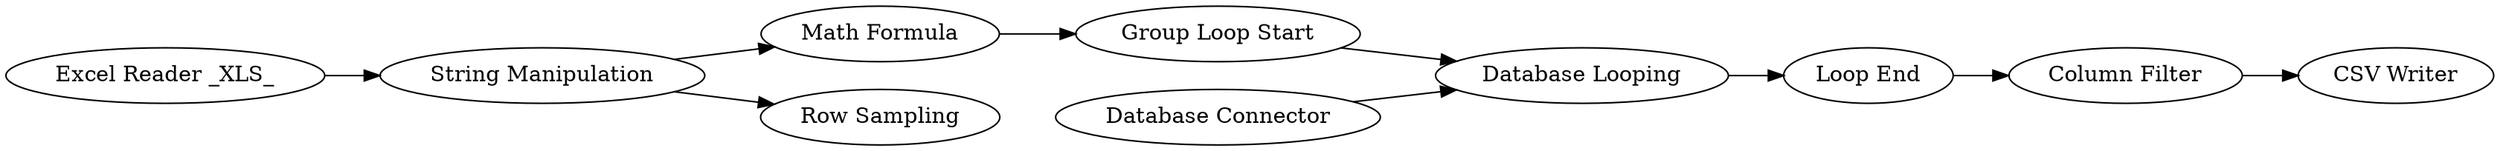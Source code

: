 digraph {
	114 -> 115
	8 -> 120
	123 -> 5
	116 -> 118
	115 -> 116
	121 -> 123
	118 -> 120
	120 -> 121
	115 -> 122
	5 [label="CSV Writer"]
	123 [label="Column Filter"]
	120 [label="Database Looping"]
	115 [label="String Manipulation"]
	118 [label="Group Loop Start"]
	116 [label="Math Formula"]
	8 [label="Database Connector"]
	121 [label="Loop End"]
	122 [label="Row Sampling"]
	114 [label="Excel Reader _XLS_"]
	rankdir=LR
}
